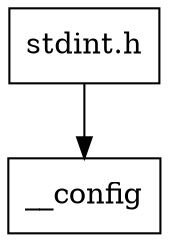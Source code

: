 digraph "dependencies" {
  header_1 [ shape="box", label="stdint.h"];
  header_2 [ shape="box", label="__config"];
  header_1 -> header_2;
}